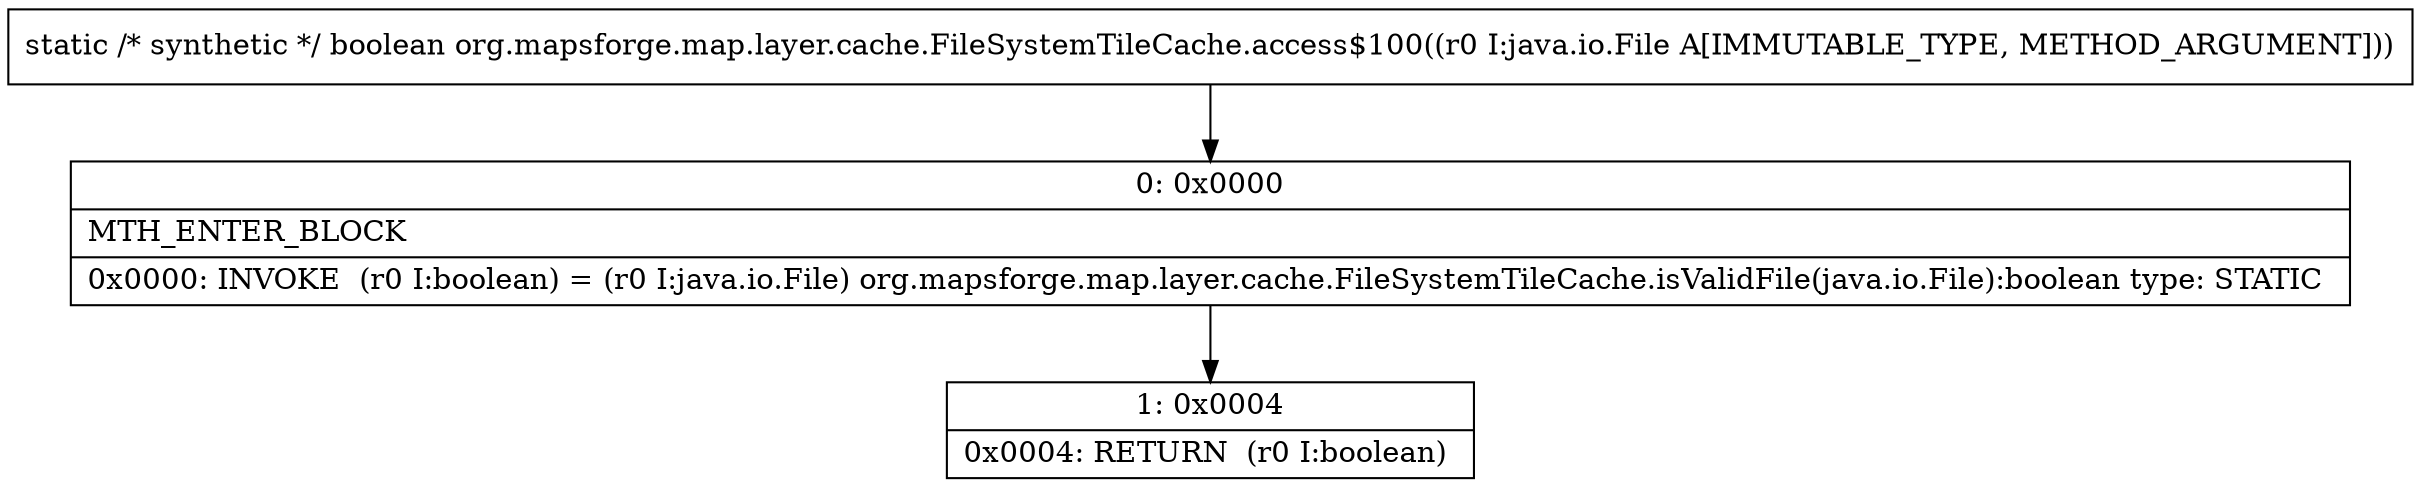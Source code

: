 digraph "CFG fororg.mapsforge.map.layer.cache.FileSystemTileCache.access$100(Ljava\/io\/File;)Z" {
Node_0 [shape=record,label="{0\:\ 0x0000|MTH_ENTER_BLOCK\l|0x0000: INVOKE  (r0 I:boolean) = (r0 I:java.io.File) org.mapsforge.map.layer.cache.FileSystemTileCache.isValidFile(java.io.File):boolean type: STATIC \l}"];
Node_1 [shape=record,label="{1\:\ 0x0004|0x0004: RETURN  (r0 I:boolean) \l}"];
MethodNode[shape=record,label="{static \/* synthetic *\/ boolean org.mapsforge.map.layer.cache.FileSystemTileCache.access$100((r0 I:java.io.File A[IMMUTABLE_TYPE, METHOD_ARGUMENT])) }"];
MethodNode -> Node_0;
Node_0 -> Node_1;
}

